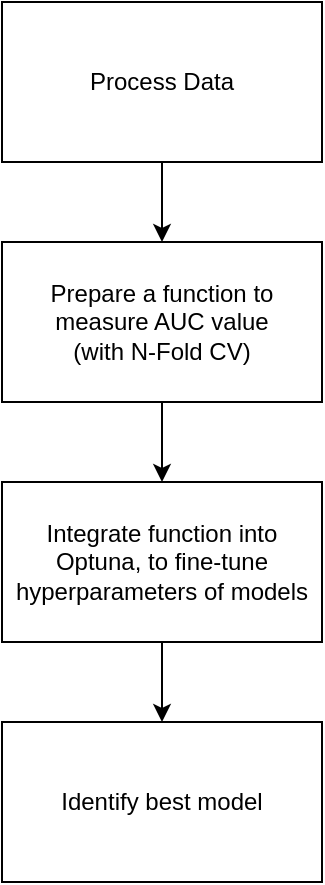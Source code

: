 <mxfile>
    <diagram id="AHjpwGQCxqOaTl0WwdkJ" name="Page-1">
        <mxGraphModel dx="892" dy="587" grid="1" gridSize="10" guides="1" tooltips="1" connect="1" arrows="1" fold="1" page="1" pageScale="1" pageWidth="850" pageHeight="1100" math="0" shadow="0">
            <root>
                <mxCell id="0"/>
                <mxCell id="1" parent="0"/>
                <mxCell id="10" style="edgeStyle=none;html=1;exitX=0.5;exitY=1;exitDx=0;exitDy=0;entryX=0.5;entryY=0;entryDx=0;entryDy=0;" edge="1" parent="1" source="9">
                    <mxGeometry relative="1" as="geometry">
                        <mxPoint x="240" y="160.0" as="targetPoint"/>
                    </mxGeometry>
                </mxCell>
                <mxCell id="9" value="Process Data" style="rounded=0;whiteSpace=wrap;html=1;" vertex="1" parent="1">
                    <mxGeometry x="160" y="40" width="160" height="80" as="geometry"/>
                </mxCell>
                <mxCell id="43" style="edgeStyle=none;html=1;exitX=0.5;exitY=1;exitDx=0;exitDy=0;entryX=0.5;entryY=0;entryDx=0;entryDy=0;" edge="1" parent="1" source="13" target="42">
                    <mxGeometry relative="1" as="geometry"/>
                </mxCell>
                <mxCell id="13" value="Prepare a function to measure AUC value &lt;br&gt;(with N-Fold CV)" style="rounded=0;whiteSpace=wrap;html=1;" vertex="1" parent="1">
                    <mxGeometry x="160" y="160" width="160" height="80" as="geometry"/>
                </mxCell>
                <mxCell id="46" style="edgeStyle=none;html=1;exitX=0.5;exitY=1;exitDx=0;exitDy=0;entryX=0.5;entryY=0;entryDx=0;entryDy=0;" edge="1" parent="1" source="42" target="45">
                    <mxGeometry relative="1" as="geometry"/>
                </mxCell>
                <mxCell id="42" value="Integrate function into Optuna, to fine-tune hyperparameters of models" style="rounded=0;whiteSpace=wrap;html=1;" vertex="1" parent="1">
                    <mxGeometry x="160" y="280" width="160" height="80" as="geometry"/>
                </mxCell>
                <mxCell id="45" value="Identify best model" style="rounded=0;whiteSpace=wrap;html=1;" vertex="1" parent="1">
                    <mxGeometry x="160" y="400" width="160" height="80" as="geometry"/>
                </mxCell>
            </root>
        </mxGraphModel>
    </diagram>
</mxfile>